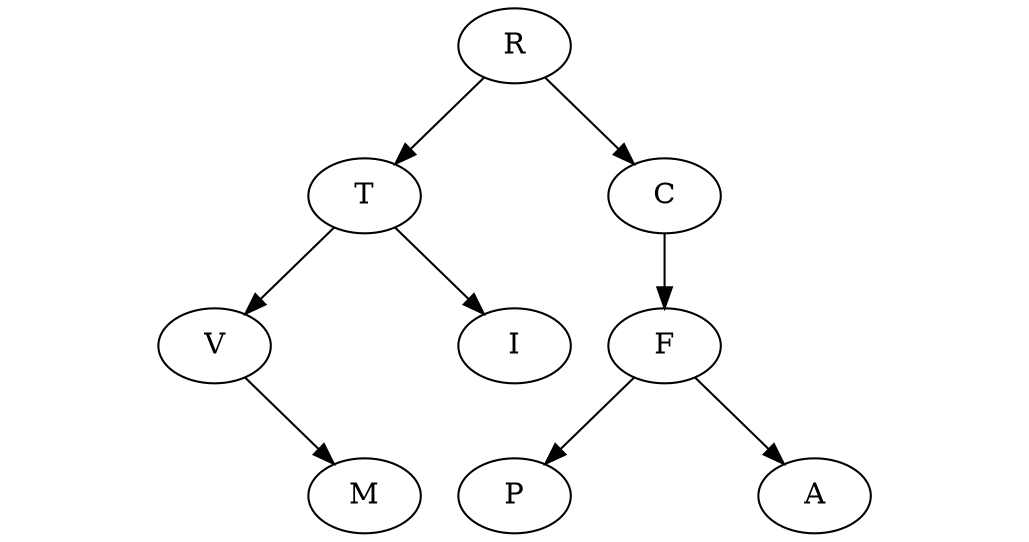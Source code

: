digraph mygraph {
 R -> T
I0 [style=invis]
 R -> I0 [style=invis]
R -> C
T -> V
I1 [style=invis]
 T -> I1 [style=invis]
T -> I
I2 [style=invis]
 V -> I2 [style=invis]
I3 [style=invis]
 V -> I3 [style=invis]
V -> M
C -> F
I4 [style=invis]
 C -> I4 [style=invis]
I5 [style=invis]
 C -> I5 [style=invis]
F -> P
I6 [style=invis]
 F -> I6 [style=invis]
F -> A
}

